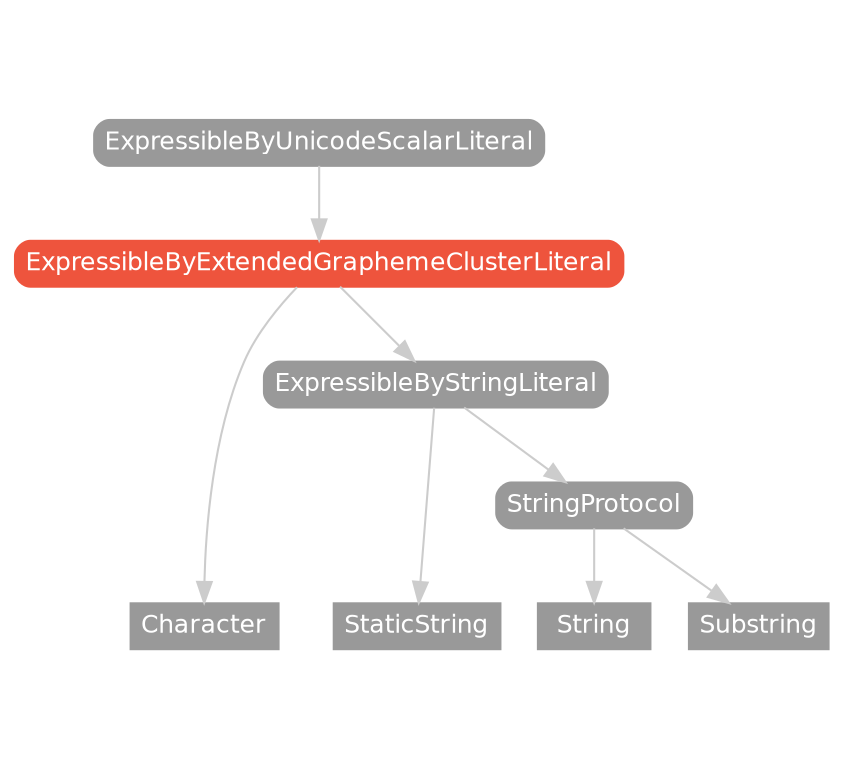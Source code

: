 strict digraph "ExpressibleByExtendedGraphemeClusterLiteral - Type Hierarchy - SwiftDoc.org" {
    pad="0.1,0.8"
    node [shape=box, style="filled,rounded", color="#999999", fillcolor="#999999", fontcolor=white, fontname=Helvetica, fontnames="Helvetica,sansserif", fontsize=12, margin="0.07,0.05", height="0.3"]
    edge [color="#cccccc"]
    "Character" [URL="/type/Character/hierarchy/", style=filled]
    "ExpressibleByExtendedGraphemeClusterLiteral" [URL="/protocol/ExpressibleByExtendedGraphemeClusterLiteral/", style="filled,rounded", fillcolor="#ee543d", color="#ee543d"]
    "ExpressibleByStringLiteral" [URL="/protocol/ExpressibleByStringLiteral/hierarchy/"]
    "ExpressibleByUnicodeScalarLiteral" [URL="/protocol/ExpressibleByUnicodeScalarLiteral/hierarchy/"]
    "StaticString" [URL="/type/StaticString/hierarchy/", style=filled]
    "String" [URL="/type/String/hierarchy/", style=filled]
    "StringProtocol" [URL="/protocol/StringProtocol/hierarchy/"]
    "Substring" [URL="/type/Substring/hierarchy/", style=filled]    "ExpressibleByExtendedGraphemeClusterLiteral" -> "Character"
    "ExpressibleByExtendedGraphemeClusterLiteral" -> "ExpressibleByStringLiteral"
    "ExpressibleByStringLiteral" -> "StaticString"
    "ExpressibleByStringLiteral" -> "StringProtocol"
    "StringProtocol" -> "String"
    "StringProtocol" -> "Substring"
    "ExpressibleByUnicodeScalarLiteral" -> "ExpressibleByExtendedGraphemeClusterLiteral"
    subgraph Types {
        rank = max; "Character"; "StaticString"; "String"; "Substring";
    }
}